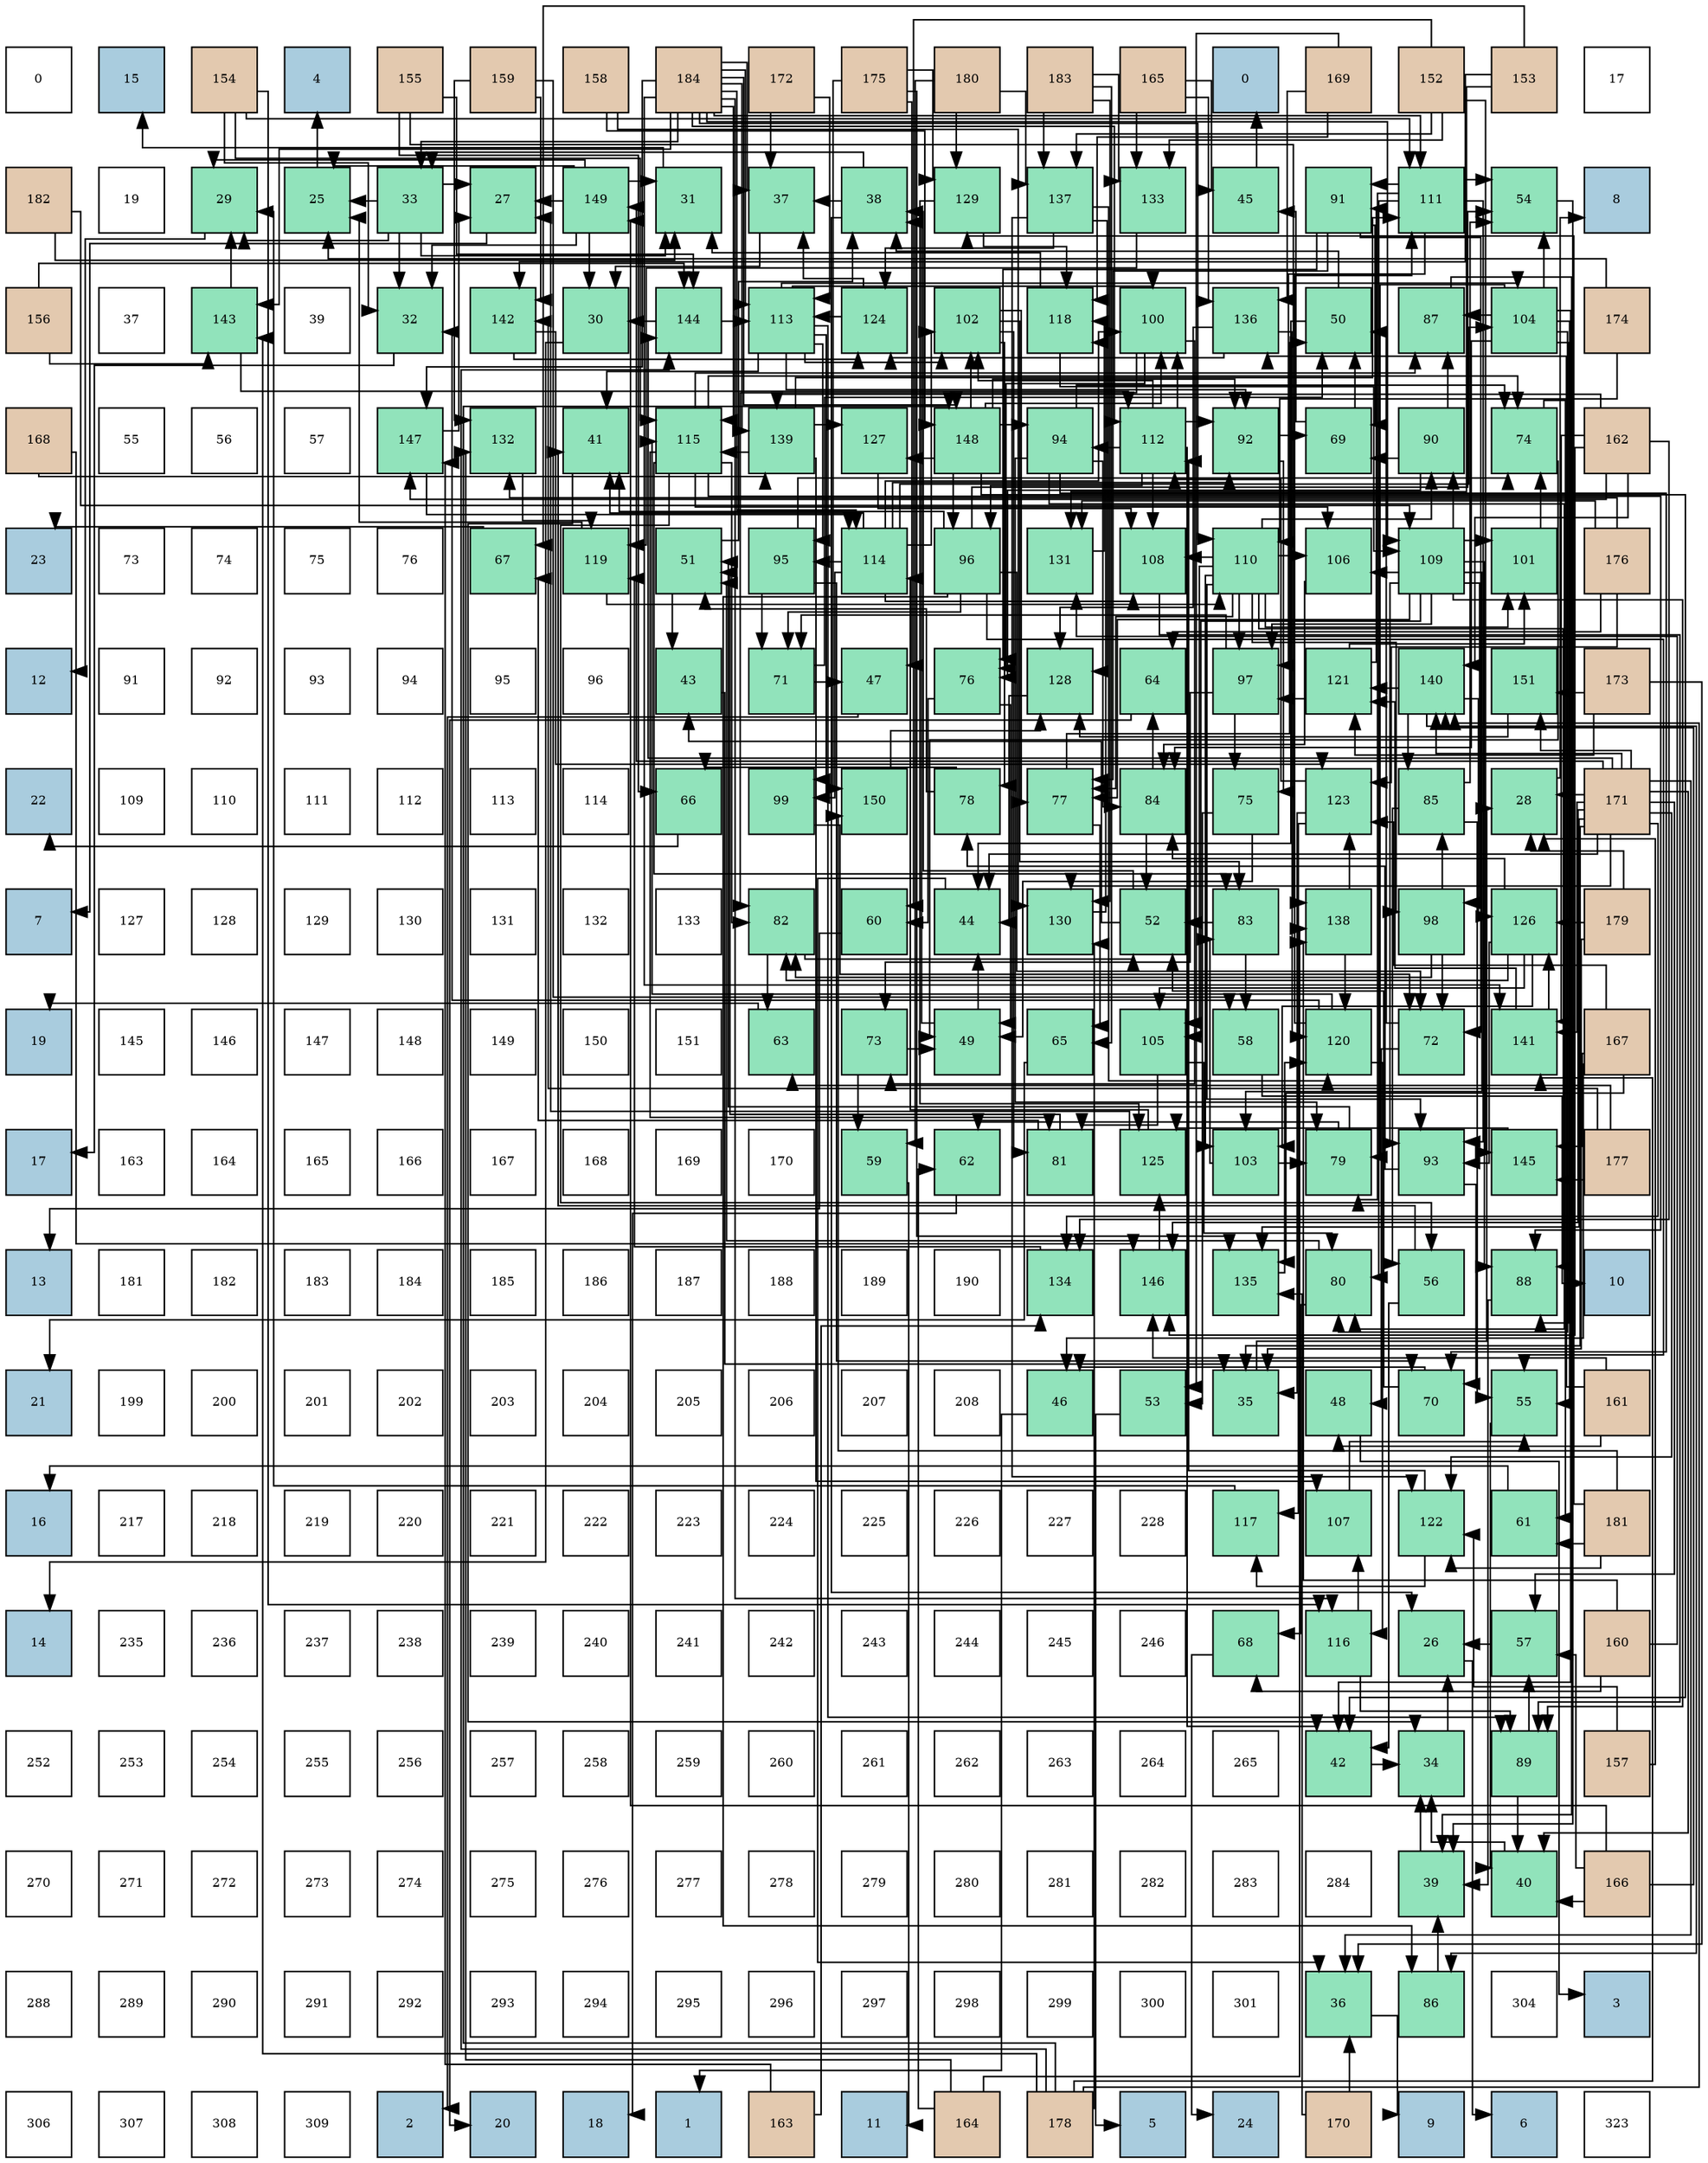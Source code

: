 digraph layout{
 rankdir=TB;
 splines=ortho;
 node [style=filled shape=square fixedsize=true width=0.6];
0[label="0", fontsize=8, fillcolor="#ffffff"];
1[label="15", fontsize=8, fillcolor="#a9ccde"];
2[label="154", fontsize=8, fillcolor="#e3c9af"];
3[label="4", fontsize=8, fillcolor="#a9ccde"];
4[label="155", fontsize=8, fillcolor="#e3c9af"];
5[label="159", fontsize=8, fillcolor="#e3c9af"];
6[label="158", fontsize=8, fillcolor="#e3c9af"];
7[label="184", fontsize=8, fillcolor="#e3c9af"];
8[label="172", fontsize=8, fillcolor="#e3c9af"];
9[label="175", fontsize=8, fillcolor="#e3c9af"];
10[label="180", fontsize=8, fillcolor="#e3c9af"];
11[label="183", fontsize=8, fillcolor="#e3c9af"];
12[label="165", fontsize=8, fillcolor="#e3c9af"];
13[label="0", fontsize=8, fillcolor="#a9ccde"];
14[label="169", fontsize=8, fillcolor="#e3c9af"];
15[label="152", fontsize=8, fillcolor="#e3c9af"];
16[label="153", fontsize=8, fillcolor="#e3c9af"];
17[label="17", fontsize=8, fillcolor="#ffffff"];
18[label="182", fontsize=8, fillcolor="#e3c9af"];
19[label="19", fontsize=8, fillcolor="#ffffff"];
20[label="29", fontsize=8, fillcolor="#91e3bb"];
21[label="25", fontsize=8, fillcolor="#91e3bb"];
22[label="33", fontsize=8, fillcolor="#91e3bb"];
23[label="27", fontsize=8, fillcolor="#91e3bb"];
24[label="149", fontsize=8, fillcolor="#91e3bb"];
25[label="31", fontsize=8, fillcolor="#91e3bb"];
26[label="37", fontsize=8, fillcolor="#91e3bb"];
27[label="38", fontsize=8, fillcolor="#91e3bb"];
28[label="129", fontsize=8, fillcolor="#91e3bb"];
29[label="137", fontsize=8, fillcolor="#91e3bb"];
30[label="133", fontsize=8, fillcolor="#91e3bb"];
31[label="45", fontsize=8, fillcolor="#91e3bb"];
32[label="91", fontsize=8, fillcolor="#91e3bb"];
33[label="111", fontsize=8, fillcolor="#91e3bb"];
34[label="54", fontsize=8, fillcolor="#91e3bb"];
35[label="8", fontsize=8, fillcolor="#a9ccde"];
36[label="156", fontsize=8, fillcolor="#e3c9af"];
37[label="37", fontsize=8, fillcolor="#ffffff"];
38[label="143", fontsize=8, fillcolor="#91e3bb"];
39[label="39", fontsize=8, fillcolor="#ffffff"];
40[label="32", fontsize=8, fillcolor="#91e3bb"];
41[label="142", fontsize=8, fillcolor="#91e3bb"];
42[label="30", fontsize=8, fillcolor="#91e3bb"];
43[label="144", fontsize=8, fillcolor="#91e3bb"];
44[label="113", fontsize=8, fillcolor="#91e3bb"];
45[label="124", fontsize=8, fillcolor="#91e3bb"];
46[label="102", fontsize=8, fillcolor="#91e3bb"];
47[label="118", fontsize=8, fillcolor="#91e3bb"];
48[label="100", fontsize=8, fillcolor="#91e3bb"];
49[label="136", fontsize=8, fillcolor="#91e3bb"];
50[label="50", fontsize=8, fillcolor="#91e3bb"];
51[label="87", fontsize=8, fillcolor="#91e3bb"];
52[label="104", fontsize=8, fillcolor="#91e3bb"];
53[label="174", fontsize=8, fillcolor="#e3c9af"];
54[label="168", fontsize=8, fillcolor="#e3c9af"];
55[label="55", fontsize=8, fillcolor="#ffffff"];
56[label="56", fontsize=8, fillcolor="#ffffff"];
57[label="57", fontsize=8, fillcolor="#ffffff"];
58[label="147", fontsize=8, fillcolor="#91e3bb"];
59[label="132", fontsize=8, fillcolor="#91e3bb"];
60[label="41", fontsize=8, fillcolor="#91e3bb"];
61[label="115", fontsize=8, fillcolor="#91e3bb"];
62[label="139", fontsize=8, fillcolor="#91e3bb"];
63[label="127", fontsize=8, fillcolor="#91e3bb"];
64[label="148", fontsize=8, fillcolor="#91e3bb"];
65[label="94", fontsize=8, fillcolor="#91e3bb"];
66[label="112", fontsize=8, fillcolor="#91e3bb"];
67[label="92", fontsize=8, fillcolor="#91e3bb"];
68[label="69", fontsize=8, fillcolor="#91e3bb"];
69[label="90", fontsize=8, fillcolor="#91e3bb"];
70[label="74", fontsize=8, fillcolor="#91e3bb"];
71[label="162", fontsize=8, fillcolor="#e3c9af"];
72[label="23", fontsize=8, fillcolor="#a9ccde"];
73[label="73", fontsize=8, fillcolor="#ffffff"];
74[label="74", fontsize=8, fillcolor="#ffffff"];
75[label="75", fontsize=8, fillcolor="#ffffff"];
76[label="76", fontsize=8, fillcolor="#ffffff"];
77[label="67", fontsize=8, fillcolor="#91e3bb"];
78[label="119", fontsize=8, fillcolor="#91e3bb"];
79[label="51", fontsize=8, fillcolor="#91e3bb"];
80[label="95", fontsize=8, fillcolor="#91e3bb"];
81[label="114", fontsize=8, fillcolor="#91e3bb"];
82[label="96", fontsize=8, fillcolor="#91e3bb"];
83[label="131", fontsize=8, fillcolor="#91e3bb"];
84[label="108", fontsize=8, fillcolor="#91e3bb"];
85[label="110", fontsize=8, fillcolor="#91e3bb"];
86[label="106", fontsize=8, fillcolor="#91e3bb"];
87[label="109", fontsize=8, fillcolor="#91e3bb"];
88[label="101", fontsize=8, fillcolor="#91e3bb"];
89[label="176", fontsize=8, fillcolor="#e3c9af"];
90[label="12", fontsize=8, fillcolor="#a9ccde"];
91[label="91", fontsize=8, fillcolor="#ffffff"];
92[label="92", fontsize=8, fillcolor="#ffffff"];
93[label="93", fontsize=8, fillcolor="#ffffff"];
94[label="94", fontsize=8, fillcolor="#ffffff"];
95[label="95", fontsize=8, fillcolor="#ffffff"];
96[label="96", fontsize=8, fillcolor="#ffffff"];
97[label="43", fontsize=8, fillcolor="#91e3bb"];
98[label="71", fontsize=8, fillcolor="#91e3bb"];
99[label="47", fontsize=8, fillcolor="#91e3bb"];
100[label="76", fontsize=8, fillcolor="#91e3bb"];
101[label="128", fontsize=8, fillcolor="#91e3bb"];
102[label="64", fontsize=8, fillcolor="#91e3bb"];
103[label="97", fontsize=8, fillcolor="#91e3bb"];
104[label="121", fontsize=8, fillcolor="#91e3bb"];
105[label="140", fontsize=8, fillcolor="#91e3bb"];
106[label="151", fontsize=8, fillcolor="#91e3bb"];
107[label="173", fontsize=8, fillcolor="#e3c9af"];
108[label="22", fontsize=8, fillcolor="#a9ccde"];
109[label="109", fontsize=8, fillcolor="#ffffff"];
110[label="110", fontsize=8, fillcolor="#ffffff"];
111[label="111", fontsize=8, fillcolor="#ffffff"];
112[label="112", fontsize=8, fillcolor="#ffffff"];
113[label="113", fontsize=8, fillcolor="#ffffff"];
114[label="114", fontsize=8, fillcolor="#ffffff"];
115[label="66", fontsize=8, fillcolor="#91e3bb"];
116[label="99", fontsize=8, fillcolor="#91e3bb"];
117[label="150", fontsize=8, fillcolor="#91e3bb"];
118[label="78", fontsize=8, fillcolor="#91e3bb"];
119[label="77", fontsize=8, fillcolor="#91e3bb"];
120[label="84", fontsize=8, fillcolor="#91e3bb"];
121[label="75", fontsize=8, fillcolor="#91e3bb"];
122[label="123", fontsize=8, fillcolor="#91e3bb"];
123[label="85", fontsize=8, fillcolor="#91e3bb"];
124[label="28", fontsize=8, fillcolor="#91e3bb"];
125[label="171", fontsize=8, fillcolor="#e3c9af"];
126[label="7", fontsize=8, fillcolor="#a9ccde"];
127[label="127", fontsize=8, fillcolor="#ffffff"];
128[label="128", fontsize=8, fillcolor="#ffffff"];
129[label="129", fontsize=8, fillcolor="#ffffff"];
130[label="130", fontsize=8, fillcolor="#ffffff"];
131[label="131", fontsize=8, fillcolor="#ffffff"];
132[label="132", fontsize=8, fillcolor="#ffffff"];
133[label="133", fontsize=8, fillcolor="#ffffff"];
134[label="82", fontsize=8, fillcolor="#91e3bb"];
135[label="60", fontsize=8, fillcolor="#91e3bb"];
136[label="44", fontsize=8, fillcolor="#91e3bb"];
137[label="130", fontsize=8, fillcolor="#91e3bb"];
138[label="52", fontsize=8, fillcolor="#91e3bb"];
139[label="83", fontsize=8, fillcolor="#91e3bb"];
140[label="138", fontsize=8, fillcolor="#91e3bb"];
141[label="98", fontsize=8, fillcolor="#91e3bb"];
142[label="126", fontsize=8, fillcolor="#91e3bb"];
143[label="179", fontsize=8, fillcolor="#e3c9af"];
144[label="19", fontsize=8, fillcolor="#a9ccde"];
145[label="145", fontsize=8, fillcolor="#ffffff"];
146[label="146", fontsize=8, fillcolor="#ffffff"];
147[label="147", fontsize=8, fillcolor="#ffffff"];
148[label="148", fontsize=8, fillcolor="#ffffff"];
149[label="149", fontsize=8, fillcolor="#ffffff"];
150[label="150", fontsize=8, fillcolor="#ffffff"];
151[label="151", fontsize=8, fillcolor="#ffffff"];
152[label="63", fontsize=8, fillcolor="#91e3bb"];
153[label="73", fontsize=8, fillcolor="#91e3bb"];
154[label="49", fontsize=8, fillcolor="#91e3bb"];
155[label="65", fontsize=8, fillcolor="#91e3bb"];
156[label="105", fontsize=8, fillcolor="#91e3bb"];
157[label="58", fontsize=8, fillcolor="#91e3bb"];
158[label="120", fontsize=8, fillcolor="#91e3bb"];
159[label="72", fontsize=8, fillcolor="#91e3bb"];
160[label="141", fontsize=8, fillcolor="#91e3bb"];
161[label="167", fontsize=8, fillcolor="#e3c9af"];
162[label="17", fontsize=8, fillcolor="#a9ccde"];
163[label="163", fontsize=8, fillcolor="#ffffff"];
164[label="164", fontsize=8, fillcolor="#ffffff"];
165[label="165", fontsize=8, fillcolor="#ffffff"];
166[label="166", fontsize=8, fillcolor="#ffffff"];
167[label="167", fontsize=8, fillcolor="#ffffff"];
168[label="168", fontsize=8, fillcolor="#ffffff"];
169[label="169", fontsize=8, fillcolor="#ffffff"];
170[label="170", fontsize=8, fillcolor="#ffffff"];
171[label="59", fontsize=8, fillcolor="#91e3bb"];
172[label="62", fontsize=8, fillcolor="#91e3bb"];
173[label="81", fontsize=8, fillcolor="#91e3bb"];
174[label="125", fontsize=8, fillcolor="#91e3bb"];
175[label="103", fontsize=8, fillcolor="#91e3bb"];
176[label="79", fontsize=8, fillcolor="#91e3bb"];
177[label="93", fontsize=8, fillcolor="#91e3bb"];
178[label="145", fontsize=8, fillcolor="#91e3bb"];
179[label="177", fontsize=8, fillcolor="#e3c9af"];
180[label="13", fontsize=8, fillcolor="#a9ccde"];
181[label="181", fontsize=8, fillcolor="#ffffff"];
182[label="182", fontsize=8, fillcolor="#ffffff"];
183[label="183", fontsize=8, fillcolor="#ffffff"];
184[label="184", fontsize=8, fillcolor="#ffffff"];
185[label="185", fontsize=8, fillcolor="#ffffff"];
186[label="186", fontsize=8, fillcolor="#ffffff"];
187[label="187", fontsize=8, fillcolor="#ffffff"];
188[label="188", fontsize=8, fillcolor="#ffffff"];
189[label="189", fontsize=8, fillcolor="#ffffff"];
190[label="190", fontsize=8, fillcolor="#ffffff"];
191[label="134", fontsize=8, fillcolor="#91e3bb"];
192[label="146", fontsize=8, fillcolor="#91e3bb"];
193[label="135", fontsize=8, fillcolor="#91e3bb"];
194[label="80", fontsize=8, fillcolor="#91e3bb"];
195[label="56", fontsize=8, fillcolor="#91e3bb"];
196[label="88", fontsize=8, fillcolor="#91e3bb"];
197[label="10", fontsize=8, fillcolor="#a9ccde"];
198[label="21", fontsize=8, fillcolor="#a9ccde"];
199[label="199", fontsize=8, fillcolor="#ffffff"];
200[label="200", fontsize=8, fillcolor="#ffffff"];
201[label="201", fontsize=8, fillcolor="#ffffff"];
202[label="202", fontsize=8, fillcolor="#ffffff"];
203[label="203", fontsize=8, fillcolor="#ffffff"];
204[label="204", fontsize=8, fillcolor="#ffffff"];
205[label="205", fontsize=8, fillcolor="#ffffff"];
206[label="206", fontsize=8, fillcolor="#ffffff"];
207[label="207", fontsize=8, fillcolor="#ffffff"];
208[label="208", fontsize=8, fillcolor="#ffffff"];
209[label="46", fontsize=8, fillcolor="#91e3bb"];
210[label="53", fontsize=8, fillcolor="#91e3bb"];
211[label="35", fontsize=8, fillcolor="#91e3bb"];
212[label="48", fontsize=8, fillcolor="#91e3bb"];
213[label="70", fontsize=8, fillcolor="#91e3bb"];
214[label="55", fontsize=8, fillcolor="#91e3bb"];
215[label="161", fontsize=8, fillcolor="#e3c9af"];
216[label="16", fontsize=8, fillcolor="#a9ccde"];
217[label="217", fontsize=8, fillcolor="#ffffff"];
218[label="218", fontsize=8, fillcolor="#ffffff"];
219[label="219", fontsize=8, fillcolor="#ffffff"];
220[label="220", fontsize=8, fillcolor="#ffffff"];
221[label="221", fontsize=8, fillcolor="#ffffff"];
222[label="222", fontsize=8, fillcolor="#ffffff"];
223[label="223", fontsize=8, fillcolor="#ffffff"];
224[label="224", fontsize=8, fillcolor="#ffffff"];
225[label="225", fontsize=8, fillcolor="#ffffff"];
226[label="226", fontsize=8, fillcolor="#ffffff"];
227[label="227", fontsize=8, fillcolor="#ffffff"];
228[label="228", fontsize=8, fillcolor="#ffffff"];
229[label="117", fontsize=8, fillcolor="#91e3bb"];
230[label="107", fontsize=8, fillcolor="#91e3bb"];
231[label="122", fontsize=8, fillcolor="#91e3bb"];
232[label="61", fontsize=8, fillcolor="#91e3bb"];
233[label="181", fontsize=8, fillcolor="#e3c9af"];
234[label="14", fontsize=8, fillcolor="#a9ccde"];
235[label="235", fontsize=8, fillcolor="#ffffff"];
236[label="236", fontsize=8, fillcolor="#ffffff"];
237[label="237", fontsize=8, fillcolor="#ffffff"];
238[label="238", fontsize=8, fillcolor="#ffffff"];
239[label="239", fontsize=8, fillcolor="#ffffff"];
240[label="240", fontsize=8, fillcolor="#ffffff"];
241[label="241", fontsize=8, fillcolor="#ffffff"];
242[label="242", fontsize=8, fillcolor="#ffffff"];
243[label="243", fontsize=8, fillcolor="#ffffff"];
244[label="244", fontsize=8, fillcolor="#ffffff"];
245[label="245", fontsize=8, fillcolor="#ffffff"];
246[label="246", fontsize=8, fillcolor="#ffffff"];
247[label="68", fontsize=8, fillcolor="#91e3bb"];
248[label="116", fontsize=8, fillcolor="#91e3bb"];
249[label="26", fontsize=8, fillcolor="#91e3bb"];
250[label="57", fontsize=8, fillcolor="#91e3bb"];
251[label="160", fontsize=8, fillcolor="#e3c9af"];
252[label="252", fontsize=8, fillcolor="#ffffff"];
253[label="253", fontsize=8, fillcolor="#ffffff"];
254[label="254", fontsize=8, fillcolor="#ffffff"];
255[label="255", fontsize=8, fillcolor="#ffffff"];
256[label="256", fontsize=8, fillcolor="#ffffff"];
257[label="257", fontsize=8, fillcolor="#ffffff"];
258[label="258", fontsize=8, fillcolor="#ffffff"];
259[label="259", fontsize=8, fillcolor="#ffffff"];
260[label="260", fontsize=8, fillcolor="#ffffff"];
261[label="261", fontsize=8, fillcolor="#ffffff"];
262[label="262", fontsize=8, fillcolor="#ffffff"];
263[label="263", fontsize=8, fillcolor="#ffffff"];
264[label="264", fontsize=8, fillcolor="#ffffff"];
265[label="265", fontsize=8, fillcolor="#ffffff"];
266[label="42", fontsize=8, fillcolor="#91e3bb"];
267[label="34", fontsize=8, fillcolor="#91e3bb"];
268[label="89", fontsize=8, fillcolor="#91e3bb"];
269[label="157", fontsize=8, fillcolor="#e3c9af"];
270[label="270", fontsize=8, fillcolor="#ffffff"];
271[label="271", fontsize=8, fillcolor="#ffffff"];
272[label="272", fontsize=8, fillcolor="#ffffff"];
273[label="273", fontsize=8, fillcolor="#ffffff"];
274[label="274", fontsize=8, fillcolor="#ffffff"];
275[label="275", fontsize=8, fillcolor="#ffffff"];
276[label="276", fontsize=8, fillcolor="#ffffff"];
277[label="277", fontsize=8, fillcolor="#ffffff"];
278[label="278", fontsize=8, fillcolor="#ffffff"];
279[label="279", fontsize=8, fillcolor="#ffffff"];
280[label="280", fontsize=8, fillcolor="#ffffff"];
281[label="281", fontsize=8, fillcolor="#ffffff"];
282[label="282", fontsize=8, fillcolor="#ffffff"];
283[label="283", fontsize=8, fillcolor="#ffffff"];
284[label="284", fontsize=8, fillcolor="#ffffff"];
285[label="39", fontsize=8, fillcolor="#91e3bb"];
286[label="40", fontsize=8, fillcolor="#91e3bb"];
287[label="166", fontsize=8, fillcolor="#e3c9af"];
288[label="288", fontsize=8, fillcolor="#ffffff"];
289[label="289", fontsize=8, fillcolor="#ffffff"];
290[label="290", fontsize=8, fillcolor="#ffffff"];
291[label="291", fontsize=8, fillcolor="#ffffff"];
292[label="292", fontsize=8, fillcolor="#ffffff"];
293[label="293", fontsize=8, fillcolor="#ffffff"];
294[label="294", fontsize=8, fillcolor="#ffffff"];
295[label="295", fontsize=8, fillcolor="#ffffff"];
296[label="296", fontsize=8, fillcolor="#ffffff"];
297[label="297", fontsize=8, fillcolor="#ffffff"];
298[label="298", fontsize=8, fillcolor="#ffffff"];
299[label="299", fontsize=8, fillcolor="#ffffff"];
300[label="300", fontsize=8, fillcolor="#ffffff"];
301[label="301", fontsize=8, fillcolor="#ffffff"];
302[label="36", fontsize=8, fillcolor="#91e3bb"];
303[label="86", fontsize=8, fillcolor="#91e3bb"];
304[label="304", fontsize=8, fillcolor="#ffffff"];
305[label="3", fontsize=8, fillcolor="#a9ccde"];
306[label="306", fontsize=8, fillcolor="#ffffff"];
307[label="307", fontsize=8, fillcolor="#ffffff"];
308[label="308", fontsize=8, fillcolor="#ffffff"];
309[label="309", fontsize=8, fillcolor="#ffffff"];
310[label="2", fontsize=8, fillcolor="#a9ccde"];
311[label="20", fontsize=8, fillcolor="#a9ccde"];
312[label="18", fontsize=8, fillcolor="#a9ccde"];
313[label="1", fontsize=8, fillcolor="#a9ccde"];
314[label="163", fontsize=8, fillcolor="#e3c9af"];
315[label="11", fontsize=8, fillcolor="#a9ccde"];
316[label="164", fontsize=8, fillcolor="#e3c9af"];
317[label="178", fontsize=8, fillcolor="#e3c9af"];
318[label="5", fontsize=8, fillcolor="#a9ccde"];
319[label="24", fontsize=8, fillcolor="#a9ccde"];
320[label="170", fontsize=8, fillcolor="#e3c9af"];
321[label="9", fontsize=8, fillcolor="#a9ccde"];
322[label="6", fontsize=8, fillcolor="#a9ccde"];
323[label="323", fontsize=8, fillcolor="#ffffff"];
edge [constraint=false, style=vis];21 -> 3;
249 -> 322;
23 -> 126;
124 -> 35;
20 -> 90;
42 -> 234;
25 -> 1;
40 -> 162;
22 -> 21;
22 -> 23;
22 -> 20;
22 -> 25;
22 -> 40;
267 -> 249;
211 -> 124;
302 -> 321;
26 -> 42;
27 -> 249;
27 -> 22;
27 -> 26;
285 -> 267;
286 -> 267;
60 -> 267;
266 -> 267;
97 -> 211;
136 -> 302;
31 -> 13;
209 -> 313;
99 -> 310;
212 -> 305;
154 -> 27;
154 -> 136;
50 -> 27;
50 -> 136;
79 -> 27;
79 -> 97;
138 -> 27;
138 -> 97;
210 -> 318;
34 -> 285;
214 -> 286;
195 -> 60;
195 -> 266;
250 -> 249;
157 -> 197;
171 -> 315;
135 -> 180;
232 -> 216;
172 -> 312;
152 -> 144;
102 -> 311;
155 -> 198;
115 -> 108;
77 -> 72;
247 -> 319;
68 -> 31;
68 -> 50;
213 -> 209;
213 -> 138;
98 -> 99;
98 -> 50;
159 -> 212;
159 -> 50;
153 -> 154;
153 -> 171;
70 -> 154;
70 -> 232;
121 -> 154;
121 -> 210;
100 -> 154;
100 -> 135;
119 -> 50;
119 -> 155;
118 -> 79;
118 -> 115;
176 -> 79;
176 -> 172;
194 -> 79;
194 -> 247;
173 -> 79;
173 -> 77;
134 -> 138;
134 -> 152;
139 -> 138;
139 -> 157;
120 -> 138;
120 -> 102;
123 -> 34;
123 -> 214;
123 -> 195;
303 -> 285;
51 -> 285;
196 -> 285;
268 -> 286;
268 -> 250;
69 -> 68;
69 -> 100;
69 -> 51;
32 -> 68;
32 -> 159;
32 -> 100;
32 -> 119;
67 -> 68;
67 -> 121;
177 -> 213;
177 -> 118;
65 -> 213;
65 -> 70;
65 -> 176;
65 -> 194;
65 -> 120;
80 -> 213;
80 -> 98;
80 -> 70;
82 -> 60;
82 -> 34;
82 -> 214;
82 -> 98;
82 -> 159;
82 -> 303;
103 -> 98;
103 -> 153;
103 -> 121;
141 -> 159;
141 -> 134;
141 -> 123;
116 -> 159;
48 -> 153;
48 -> 100;
48 -> 134;
88 -> 70;
46 -> 119;
46 -> 118;
46 -> 173;
46 -> 139;
175 -> 176;
175 -> 139;
52 -> 266;
52 -> 34;
52 -> 214;
52 -> 176;
52 -> 194;
52 -> 120;
52 -> 51;
52 -> 196;
156 -> 194;
156 -> 173;
86 -> 120;
230 -> 214;
84 -> 268;
87 -> 119;
87 -> 196;
87 -> 268;
87 -> 69;
87 -> 177;
87 -> 103;
87 -> 141;
87 -> 88;
87 -> 175;
87 -> 156;
87 -> 86;
85 -> 119;
85 -> 196;
85 -> 69;
85 -> 177;
85 -> 103;
85 -> 141;
85 -> 88;
85 -> 175;
85 -> 156;
85 -> 86;
85 -> 84;
33 -> 34;
33 -> 176;
33 -> 194;
33 -> 32;
33 -> 177;
33 -> 103;
66 -> 266;
66 -> 67;
66 -> 65;
66 -> 82;
66 -> 48;
66 -> 46;
66 -> 84;
44 -> 60;
44 -> 268;
44 -> 67;
44 -> 80;
44 -> 116;
44 -> 48;
44 -> 46;
44 -> 52;
81 -> 60;
81 -> 67;
81 -> 80;
81 -> 116;
81 -> 48;
81 -> 46;
81 -> 52;
81 -> 84;
61 -> 195;
61 -> 70;
61 -> 173;
61 -> 134;
61 -> 139;
61 -> 51;
61 -> 196;
61 -> 86;
248 -> 268;
248 -> 230;
229 -> 20;
47 -> 25;
47 -> 87;
78 -> 21;
78 -> 85;
158 -> 40;
158 -> 33;
158 -> 61;
158 -> 248;
104 -> 32;
104 -> 103;
104 -> 88;
231 -> 66;
231 -> 229;
122 -> 211;
122 -> 66;
122 -> 229;
45 -> 26;
45 -> 44;
174 -> 23;
174 -> 81;
142 -> 134;
142 -> 120;
142 -> 177;
142 -> 175;
142 -> 156;
63 -> 84;
101 -> 136;
28 -> 47;
28 -> 174;
137 -> 47;
83 -> 47;
59 -> 78;
30 -> 78;
191 -> 78;
193 -> 158;
49 -> 158;
49 -> 45;
49 -> 101;
29 -> 158;
29 -> 231;
29 -> 45;
29 -> 101;
140 -> 158;
140 -> 122;
62 -> 230;
62 -> 33;
62 -> 61;
62 -> 63;
105 -> 123;
105 -> 303;
105 -> 104;
105 -> 142;
160 -> 104;
160 -> 142;
41 -> 122;
41 -> 45;
38 -> 20;
38 -> 66;
43 -> 42;
43 -> 44;
178 -> 174;
192 -> 174;
58 -> 23;
58 -> 81;
64 -> 266;
64 -> 67;
64 -> 65;
64 -> 82;
64 -> 48;
64 -> 46;
64 -> 63;
24 -> 21;
24 -> 23;
24 -> 20;
24 -> 42;
24 -> 25;
24 -> 40;
117 -> 101;
106 -> 101;
15 -> 135;
15 -> 30;
15 -> 29;
15 -> 178;
16 -> 77;
16 -> 83;
16 -> 41;
2 -> 40;
2 -> 33;
2 -> 61;
2 -> 248;
4 -> 115;
4 -> 140;
4 -> 43;
36 -> 38;
36 -> 43;
269 -> 124;
269 -> 231;
6 -> 137;
6 -> 64;
5 -> 157;
5 -> 59;
5 -> 41;
251 -> 247;
251 -> 83;
251 -> 140;
215 -> 212;
215 -> 49;
215 -> 192;
71 -> 191;
71 -> 62;
71 -> 105;
71 -> 160;
71 -> 192;
71 -> 58;
314 -> 191;
314 -> 58;
316 -> 172;
316 -> 59;
316 -> 140;
12 -> 31;
12 -> 30;
12 -> 49;
287 -> 286;
287 -> 250;
287 -> 105;
287 -> 24;
161 -> 209;
161 -> 122;
161 -> 193;
161 -> 178;
54 -> 62;
54 -> 192;
14 -> 210;
14 -> 47;
14 -> 49;
320 -> 302;
320 -> 193;
125 -> 124;
125 -> 211;
125 -> 302;
125 -> 286;
125 -> 136;
125 -> 250;
125 -> 231;
125 -> 137;
125 -> 191;
125 -> 193;
125 -> 105;
125 -> 160;
125 -> 43;
125 -> 192;
125 -> 24;
125 -> 106;
8 -> 26;
8 -> 44;
107 -> 302;
107 -> 104;
107 -> 106;
53 -> 21;
53 -> 85;
9 -> 99;
9 -> 28;
9 -> 193;
9 -> 117;
89 -> 102;
89 -> 122;
89 -> 83;
89 -> 59;
179 -> 152;
179 -> 41;
179 -> 178;
317 -> 137;
317 -> 105;
317 -> 160;
317 -> 38;
317 -> 43;
317 -> 64;
143 -> 124;
143 -> 211;
143 -> 142;
10 -> 171;
10 -> 28;
10 -> 29;
233 -> 232;
233 -> 231;
233 -> 28;
233 -> 117;
18 -> 25;
18 -> 87;
11 -> 155;
11 -> 137;
11 -> 30;
11 -> 29;
7 -> 22;
7 -> 26;
7 -> 87;
7 -> 85;
7 -> 33;
7 -> 66;
7 -> 44;
7 -> 81;
7 -> 61;
7 -> 248;
7 -> 62;
7 -> 160;
7 -> 38;
7 -> 58;
7 -> 64;
edge [constraint=true, style=invis];
0 -> 18 -> 36 -> 54 -> 72 -> 90 -> 108 -> 126 -> 144 -> 162 -> 180 -> 198 -> 216 -> 234 -> 252 -> 270 -> 288 -> 306;
1 -> 19 -> 37 -> 55 -> 73 -> 91 -> 109 -> 127 -> 145 -> 163 -> 181 -> 199 -> 217 -> 235 -> 253 -> 271 -> 289 -> 307;
2 -> 20 -> 38 -> 56 -> 74 -> 92 -> 110 -> 128 -> 146 -> 164 -> 182 -> 200 -> 218 -> 236 -> 254 -> 272 -> 290 -> 308;
3 -> 21 -> 39 -> 57 -> 75 -> 93 -> 111 -> 129 -> 147 -> 165 -> 183 -> 201 -> 219 -> 237 -> 255 -> 273 -> 291 -> 309;
4 -> 22 -> 40 -> 58 -> 76 -> 94 -> 112 -> 130 -> 148 -> 166 -> 184 -> 202 -> 220 -> 238 -> 256 -> 274 -> 292 -> 310;
5 -> 23 -> 41 -> 59 -> 77 -> 95 -> 113 -> 131 -> 149 -> 167 -> 185 -> 203 -> 221 -> 239 -> 257 -> 275 -> 293 -> 311;
6 -> 24 -> 42 -> 60 -> 78 -> 96 -> 114 -> 132 -> 150 -> 168 -> 186 -> 204 -> 222 -> 240 -> 258 -> 276 -> 294 -> 312;
7 -> 25 -> 43 -> 61 -> 79 -> 97 -> 115 -> 133 -> 151 -> 169 -> 187 -> 205 -> 223 -> 241 -> 259 -> 277 -> 295 -> 313;
8 -> 26 -> 44 -> 62 -> 80 -> 98 -> 116 -> 134 -> 152 -> 170 -> 188 -> 206 -> 224 -> 242 -> 260 -> 278 -> 296 -> 314;
9 -> 27 -> 45 -> 63 -> 81 -> 99 -> 117 -> 135 -> 153 -> 171 -> 189 -> 207 -> 225 -> 243 -> 261 -> 279 -> 297 -> 315;
10 -> 28 -> 46 -> 64 -> 82 -> 100 -> 118 -> 136 -> 154 -> 172 -> 190 -> 208 -> 226 -> 244 -> 262 -> 280 -> 298 -> 316;
11 -> 29 -> 47 -> 65 -> 83 -> 101 -> 119 -> 137 -> 155 -> 173 -> 191 -> 209 -> 227 -> 245 -> 263 -> 281 -> 299 -> 317;
12 -> 30 -> 48 -> 66 -> 84 -> 102 -> 120 -> 138 -> 156 -> 174 -> 192 -> 210 -> 228 -> 246 -> 264 -> 282 -> 300 -> 318;
13 -> 31 -> 49 -> 67 -> 85 -> 103 -> 121 -> 139 -> 157 -> 175 -> 193 -> 211 -> 229 -> 247 -> 265 -> 283 -> 301 -> 319;
14 -> 32 -> 50 -> 68 -> 86 -> 104 -> 122 -> 140 -> 158 -> 176 -> 194 -> 212 -> 230 -> 248 -> 266 -> 284 -> 302 -> 320;
15 -> 33 -> 51 -> 69 -> 87 -> 105 -> 123 -> 141 -> 159 -> 177 -> 195 -> 213 -> 231 -> 249 -> 267 -> 285 -> 303 -> 321;
16 -> 34 -> 52 -> 70 -> 88 -> 106 -> 124 -> 142 -> 160 -> 178 -> 196 -> 214 -> 232 -> 250 -> 268 -> 286 -> 304 -> 322;
17 -> 35 -> 53 -> 71 -> 89 -> 107 -> 125 -> 143 -> 161 -> 179 -> 197 -> 215 -> 233 -> 251 -> 269 -> 287 -> 305 -> 323;
rank = same {0 -> 1 -> 2 -> 3 -> 4 -> 5 -> 6 -> 7 -> 8 -> 9 -> 10 -> 11 -> 12 -> 13 -> 14 -> 15 -> 16 -> 17};
rank = same {18 -> 19 -> 20 -> 21 -> 22 -> 23 -> 24 -> 25 -> 26 -> 27 -> 28 -> 29 -> 30 -> 31 -> 32 -> 33 -> 34 -> 35};
rank = same {36 -> 37 -> 38 -> 39 -> 40 -> 41 -> 42 -> 43 -> 44 -> 45 -> 46 -> 47 -> 48 -> 49 -> 50 -> 51 -> 52 -> 53};
rank = same {54 -> 55 -> 56 -> 57 -> 58 -> 59 -> 60 -> 61 -> 62 -> 63 -> 64 -> 65 -> 66 -> 67 -> 68 -> 69 -> 70 -> 71};
rank = same {72 -> 73 -> 74 -> 75 -> 76 -> 77 -> 78 -> 79 -> 80 -> 81 -> 82 -> 83 -> 84 -> 85 -> 86 -> 87 -> 88 -> 89};
rank = same {90 -> 91 -> 92 -> 93 -> 94 -> 95 -> 96 -> 97 -> 98 -> 99 -> 100 -> 101 -> 102 -> 103 -> 104 -> 105 -> 106 -> 107};
rank = same {108 -> 109 -> 110 -> 111 -> 112 -> 113 -> 114 -> 115 -> 116 -> 117 -> 118 -> 119 -> 120 -> 121 -> 122 -> 123 -> 124 -> 125};
rank = same {126 -> 127 -> 128 -> 129 -> 130 -> 131 -> 132 -> 133 -> 134 -> 135 -> 136 -> 137 -> 138 -> 139 -> 140 -> 141 -> 142 -> 143};
rank = same {144 -> 145 -> 146 -> 147 -> 148 -> 149 -> 150 -> 151 -> 152 -> 153 -> 154 -> 155 -> 156 -> 157 -> 158 -> 159 -> 160 -> 161};
rank = same {162 -> 163 -> 164 -> 165 -> 166 -> 167 -> 168 -> 169 -> 170 -> 171 -> 172 -> 173 -> 174 -> 175 -> 176 -> 177 -> 178 -> 179};
rank = same {180 -> 181 -> 182 -> 183 -> 184 -> 185 -> 186 -> 187 -> 188 -> 189 -> 190 -> 191 -> 192 -> 193 -> 194 -> 195 -> 196 -> 197};
rank = same {198 -> 199 -> 200 -> 201 -> 202 -> 203 -> 204 -> 205 -> 206 -> 207 -> 208 -> 209 -> 210 -> 211 -> 212 -> 213 -> 214 -> 215};
rank = same {216 -> 217 -> 218 -> 219 -> 220 -> 221 -> 222 -> 223 -> 224 -> 225 -> 226 -> 227 -> 228 -> 229 -> 230 -> 231 -> 232 -> 233};
rank = same {234 -> 235 -> 236 -> 237 -> 238 -> 239 -> 240 -> 241 -> 242 -> 243 -> 244 -> 245 -> 246 -> 247 -> 248 -> 249 -> 250 -> 251};
rank = same {252 -> 253 -> 254 -> 255 -> 256 -> 257 -> 258 -> 259 -> 260 -> 261 -> 262 -> 263 -> 264 -> 265 -> 266 -> 267 -> 268 -> 269};
rank = same {270 -> 271 -> 272 -> 273 -> 274 -> 275 -> 276 -> 277 -> 278 -> 279 -> 280 -> 281 -> 282 -> 283 -> 284 -> 285 -> 286 -> 287};
rank = same {288 -> 289 -> 290 -> 291 -> 292 -> 293 -> 294 -> 295 -> 296 -> 297 -> 298 -> 299 -> 300 -> 301 -> 302 -> 303 -> 304 -> 305};
rank = same {306 -> 307 -> 308 -> 309 -> 310 -> 311 -> 312 -> 313 -> 314 -> 315 -> 316 -> 317 -> 318 -> 319 -> 320 -> 321 -> 322 -> 323};
}